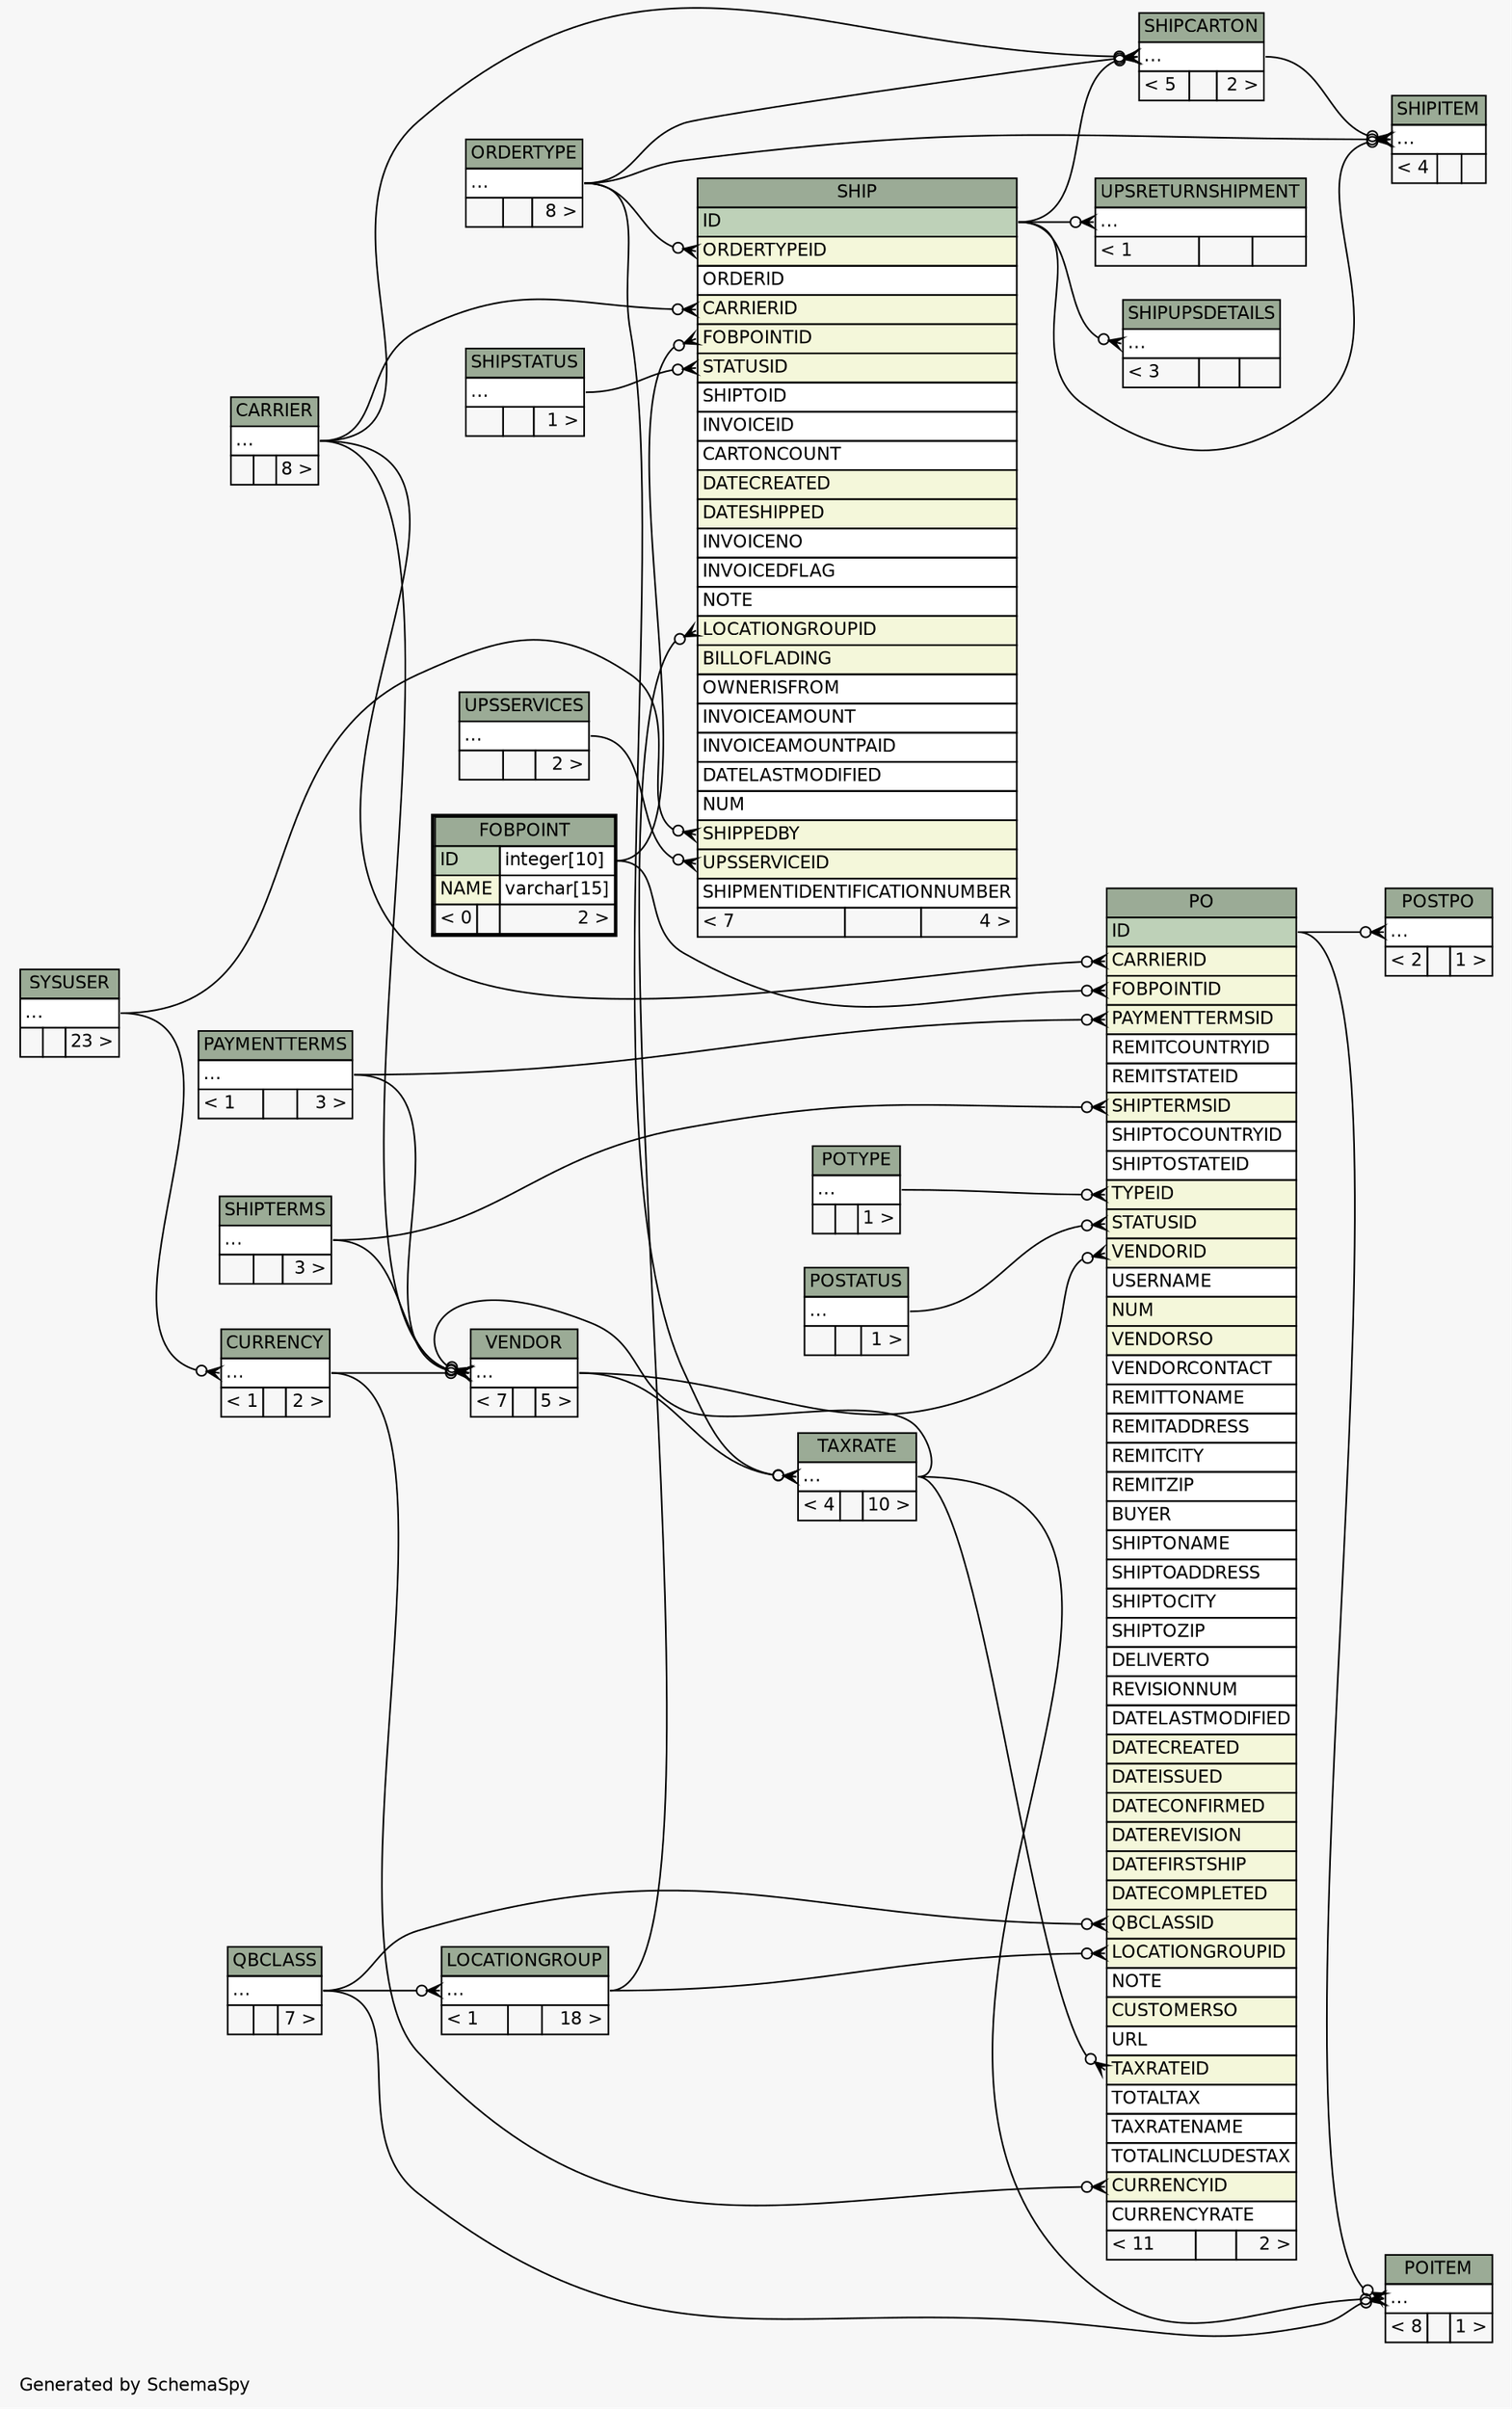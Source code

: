 // dot 2.26.3 on Linux 3.5.0-34-generic
// SchemaSpy rev 590
digraph "twoDegreesRelationshipsDiagram" {
  graph [
    rankdir="RL"
    bgcolor="#f7f7f7"
    label="\nGenerated by SchemaSpy"
    labeljust="l"
    nodesep="0.18"
    ranksep="0.46"
    fontname="Helvetica"
    fontsize="11"
  ];
  node [
    fontname="Helvetica"
    fontsize="11"
    shape="plaintext"
  ];
  edge [
    arrowsize="0.8"
  ];
  "CURRENCY":"elipses":w -> "SYSUSER":"elipses":e [arrowhead=none dir=back arrowtail=crowodot];
  "LOCATIONGROUP":"elipses":w -> "QBCLASS":"elipses":e [arrowhead=none dir=back arrowtail=crowodot];
  "PO":"CARRIERID":w -> "CARRIER":"elipses":e [arrowhead=none dir=back arrowtail=crowodot];
  "PO":"CURRENCYID":w -> "CURRENCY":"elipses":e [arrowhead=none dir=back arrowtail=crowodot];
  "PO":"FOBPOINTID":w -> "FOBPOINT":"ID.type":e [arrowhead=none dir=back arrowtail=crowodot];
  "PO":"LOCATIONGROUPID":w -> "LOCATIONGROUP":"elipses":e [arrowhead=none dir=back arrowtail=crowodot];
  "PO":"PAYMENTTERMSID":w -> "PAYMENTTERMS":"elipses":e [arrowhead=none dir=back arrowtail=crowodot];
  "PO":"QBCLASSID":w -> "QBCLASS":"elipses":e [arrowhead=none dir=back arrowtail=crowodot];
  "PO":"SHIPTERMSID":w -> "SHIPTERMS":"elipses":e [arrowhead=none dir=back arrowtail=crowodot];
  "PO":"STATUSID":w -> "POSTATUS":"elipses":e [arrowhead=none dir=back arrowtail=crowodot];
  "PO":"TAXRATEID":w -> "TAXRATE":"elipses":e [arrowhead=none dir=back arrowtail=crowodot];
  "PO":"TYPEID":w -> "POTYPE":"elipses":e [arrowhead=none dir=back arrowtail=crowodot];
  "PO":"VENDORID":w -> "VENDOR":"elipses":e [arrowhead=none dir=back arrowtail=crowodot];
  "POITEM":"elipses":w -> "PO":"ID":e [arrowhead=none dir=back arrowtail=crowodot];
  "POITEM":"elipses":w -> "QBCLASS":"elipses":e [arrowhead=none dir=back arrowtail=crowodot];
  "POITEM":"elipses":w -> "TAXRATE":"elipses":e [arrowhead=none dir=back arrowtail=crowodot];
  "POSTPO":"elipses":w -> "PO":"ID":e [arrowhead=none dir=back arrowtail=crowodot];
  "SHIP":"CARRIERID":w -> "CARRIER":"elipses":e [arrowhead=none dir=back arrowtail=crowodot];
  "SHIP":"FOBPOINTID":w -> "FOBPOINT":"ID.type":e [arrowhead=none dir=back arrowtail=crowodot];
  "SHIP":"LOCATIONGROUPID":w -> "LOCATIONGROUP":"elipses":e [arrowhead=none dir=back arrowtail=crowodot];
  "SHIP":"ORDERTYPEID":w -> "ORDERTYPE":"elipses":e [arrowhead=none dir=back arrowtail=crowodot];
  "SHIP":"SHIPPEDBY":w -> "SYSUSER":"elipses":e [arrowhead=none dir=back arrowtail=crowodot];
  "SHIP":"STATUSID":w -> "SHIPSTATUS":"elipses":e [arrowhead=none dir=back arrowtail=crowodot];
  "SHIP":"UPSSERVICEID":w -> "UPSSERVICES":"elipses":e [arrowhead=none dir=back arrowtail=crowodot];
  "SHIPCARTON":"elipses":w -> "CARRIER":"elipses":e [arrowhead=none dir=back arrowtail=crowodot];
  "SHIPCARTON":"elipses":w -> "ORDERTYPE":"elipses":e [arrowhead=none dir=back arrowtail=crowodot];
  "SHIPCARTON":"elipses":w -> "SHIP":"ID":e [arrowhead=none dir=back arrowtail=crowodot];
  "SHIPITEM":"elipses":w -> "ORDERTYPE":"elipses":e [arrowhead=none dir=back arrowtail=crowodot];
  "SHIPITEM":"elipses":w -> "SHIPCARTON":"elipses":e [arrowhead=none dir=back arrowtail=crowodot];
  "SHIPITEM":"elipses":w -> "SHIP":"ID":e [arrowhead=none dir=back arrowtail=crowodot];
  "SHIPUPSDETAILS":"elipses":w -> "SHIP":"ID":e [arrowhead=none dir=back arrowtail=crowodot];
  "TAXRATE":"elipses":w -> "ORDERTYPE":"elipses":e [arrowhead=none dir=back arrowtail=crowodot];
  "TAXRATE":"elipses":w -> "VENDOR":"elipses":e [arrowhead=none dir=back arrowtail=crowodot];
  "UPSRETURNSHIPMENT":"elipses":w -> "SHIP":"ID":e [arrowhead=none dir=back arrowtail=crowodot];
  "VENDOR":"elipses":w -> "CURRENCY":"elipses":e [arrowhead=none dir=back arrowtail=crowodot];
  "VENDOR":"elipses":w -> "CARRIER":"elipses":e [arrowhead=none dir=back arrowtail=crowodot];
  "VENDOR":"elipses":w -> "PAYMENTTERMS":"elipses":e [arrowhead=none dir=back arrowtail=crowodot];
  "VENDOR":"elipses":w -> "SHIPTERMS":"elipses":e [arrowhead=none dir=back arrowtail=crowodot];
  "VENDOR":"elipses":w -> "TAXRATE":"elipses":e [arrowhead=none dir=back arrowtail=crowodot];
  "CARRIER" [
    label=<
    <TABLE BORDER="0" CELLBORDER="1" CELLSPACING="0" BGCOLOR="#ffffff">
      <TR><TD COLSPAN="3" BGCOLOR="#9bab96" ALIGN="CENTER">CARRIER</TD></TR>
      <TR><TD PORT="elipses" COLSPAN="3" ALIGN="LEFT">...</TD></TR>
      <TR><TD ALIGN="LEFT" BGCOLOR="#f7f7f7">  </TD><TD ALIGN="RIGHT" BGCOLOR="#f7f7f7">  </TD><TD ALIGN="RIGHT" BGCOLOR="#f7f7f7">8 &gt;</TD></TR>
    </TABLE>>
    URL="CARRIER.html"
    tooltip="CARRIER"
  ];
  "CURRENCY" [
    label=<
    <TABLE BORDER="0" CELLBORDER="1" CELLSPACING="0" BGCOLOR="#ffffff">
      <TR><TD COLSPAN="3" BGCOLOR="#9bab96" ALIGN="CENTER">CURRENCY</TD></TR>
      <TR><TD PORT="elipses" COLSPAN="3" ALIGN="LEFT">...</TD></TR>
      <TR><TD ALIGN="LEFT" BGCOLOR="#f7f7f7">&lt; 1</TD><TD ALIGN="RIGHT" BGCOLOR="#f7f7f7">  </TD><TD ALIGN="RIGHT" BGCOLOR="#f7f7f7">2 &gt;</TD></TR>
    </TABLE>>
    URL="CURRENCY.html"
    tooltip="CURRENCY"
  ];
  "FOBPOINT" [
    label=<
    <TABLE BORDER="2" CELLBORDER="1" CELLSPACING="0" BGCOLOR="#ffffff">
      <TR><TD COLSPAN="3" BGCOLOR="#9bab96" ALIGN="CENTER">FOBPOINT</TD></TR>
      <TR><TD PORT="ID" COLSPAN="2" BGCOLOR="#bed1b8" ALIGN="LEFT">ID</TD><TD PORT="ID.type" ALIGN="LEFT">integer[10]</TD></TR>
      <TR><TD PORT="NAME" COLSPAN="2" BGCOLOR="#f4f7da" ALIGN="LEFT">NAME</TD><TD PORT="NAME.type" ALIGN="LEFT">varchar[15]</TD></TR>
      <TR><TD ALIGN="LEFT" BGCOLOR="#f7f7f7">&lt; 0</TD><TD ALIGN="RIGHT" BGCOLOR="#f7f7f7">  </TD><TD ALIGN="RIGHT" BGCOLOR="#f7f7f7">2 &gt;</TD></TR>
    </TABLE>>
    URL="FOBPOINT.html"
    tooltip="FOBPOINT"
  ];
  "LOCATIONGROUP" [
    label=<
    <TABLE BORDER="0" CELLBORDER="1" CELLSPACING="0" BGCOLOR="#ffffff">
      <TR><TD COLSPAN="3" BGCOLOR="#9bab96" ALIGN="CENTER">LOCATIONGROUP</TD></TR>
      <TR><TD PORT="elipses" COLSPAN="3" ALIGN="LEFT">...</TD></TR>
      <TR><TD ALIGN="LEFT" BGCOLOR="#f7f7f7">&lt; 1</TD><TD ALIGN="RIGHT" BGCOLOR="#f7f7f7">  </TD><TD ALIGN="RIGHT" BGCOLOR="#f7f7f7">18 &gt;</TD></TR>
    </TABLE>>
    URL="LOCATIONGROUP.html"
    tooltip="LOCATIONGROUP"
  ];
  "ORDERTYPE" [
    label=<
    <TABLE BORDER="0" CELLBORDER="1" CELLSPACING="0" BGCOLOR="#ffffff">
      <TR><TD COLSPAN="3" BGCOLOR="#9bab96" ALIGN="CENTER">ORDERTYPE</TD></TR>
      <TR><TD PORT="elipses" COLSPAN="3" ALIGN="LEFT">...</TD></TR>
      <TR><TD ALIGN="LEFT" BGCOLOR="#f7f7f7">  </TD><TD ALIGN="RIGHT" BGCOLOR="#f7f7f7">  </TD><TD ALIGN="RIGHT" BGCOLOR="#f7f7f7">8 &gt;</TD></TR>
    </TABLE>>
    URL="ORDERTYPE.html"
    tooltip="ORDERTYPE"
  ];
  "PAYMENTTERMS" [
    label=<
    <TABLE BORDER="0" CELLBORDER="1" CELLSPACING="0" BGCOLOR="#ffffff">
      <TR><TD COLSPAN="3" BGCOLOR="#9bab96" ALIGN="CENTER">PAYMENTTERMS</TD></TR>
      <TR><TD PORT="elipses" COLSPAN="3" ALIGN="LEFT">...</TD></TR>
      <TR><TD ALIGN="LEFT" BGCOLOR="#f7f7f7">&lt; 1</TD><TD ALIGN="RIGHT" BGCOLOR="#f7f7f7">  </TD><TD ALIGN="RIGHT" BGCOLOR="#f7f7f7">3 &gt;</TD></TR>
    </TABLE>>
    URL="PAYMENTTERMS.html"
    tooltip="PAYMENTTERMS"
  ];
  "PO" [
    label=<
    <TABLE BORDER="0" CELLBORDER="1" CELLSPACING="0" BGCOLOR="#ffffff">
      <TR><TD COLSPAN="3" BGCOLOR="#9bab96" ALIGN="CENTER">PO</TD></TR>
      <TR><TD PORT="ID" COLSPAN="3" BGCOLOR="#bed1b8" ALIGN="LEFT">ID</TD></TR>
      <TR><TD PORT="CARRIERID" COLSPAN="3" BGCOLOR="#f4f7da" ALIGN="LEFT">CARRIERID</TD></TR>
      <TR><TD PORT="FOBPOINTID" COLSPAN="3" BGCOLOR="#f4f7da" ALIGN="LEFT">FOBPOINTID</TD></TR>
      <TR><TD PORT="PAYMENTTERMSID" COLSPAN="3" BGCOLOR="#f4f7da" ALIGN="LEFT">PAYMENTTERMSID</TD></TR>
      <TR><TD PORT="REMITCOUNTRYID" COLSPAN="3" ALIGN="LEFT">REMITCOUNTRYID</TD></TR>
      <TR><TD PORT="REMITSTATEID" COLSPAN="3" ALIGN="LEFT">REMITSTATEID</TD></TR>
      <TR><TD PORT="SHIPTERMSID" COLSPAN="3" BGCOLOR="#f4f7da" ALIGN="LEFT">SHIPTERMSID</TD></TR>
      <TR><TD PORT="SHIPTOCOUNTRYID" COLSPAN="3" ALIGN="LEFT">SHIPTOCOUNTRYID</TD></TR>
      <TR><TD PORT="SHIPTOSTATEID" COLSPAN="3" ALIGN="LEFT">SHIPTOSTATEID</TD></TR>
      <TR><TD PORT="TYPEID" COLSPAN="3" BGCOLOR="#f4f7da" ALIGN="LEFT">TYPEID</TD></TR>
      <TR><TD PORT="STATUSID" COLSPAN="3" BGCOLOR="#f4f7da" ALIGN="LEFT">STATUSID</TD></TR>
      <TR><TD PORT="VENDORID" COLSPAN="3" BGCOLOR="#f4f7da" ALIGN="LEFT">VENDORID</TD></TR>
      <TR><TD PORT="USERNAME" COLSPAN="3" ALIGN="LEFT">USERNAME</TD></TR>
      <TR><TD PORT="NUM" COLSPAN="3" BGCOLOR="#f4f7da" ALIGN="LEFT">NUM</TD></TR>
      <TR><TD PORT="VENDORSO" COLSPAN="3" BGCOLOR="#f4f7da" ALIGN="LEFT">VENDORSO</TD></TR>
      <TR><TD PORT="VENDORCONTACT" COLSPAN="3" ALIGN="LEFT">VENDORCONTACT</TD></TR>
      <TR><TD PORT="REMITTONAME" COLSPAN="3" ALIGN="LEFT">REMITTONAME</TD></TR>
      <TR><TD PORT="REMITADDRESS" COLSPAN="3" ALIGN="LEFT">REMITADDRESS</TD></TR>
      <TR><TD PORT="REMITCITY" COLSPAN="3" ALIGN="LEFT">REMITCITY</TD></TR>
      <TR><TD PORT="REMITZIP" COLSPAN="3" ALIGN="LEFT">REMITZIP</TD></TR>
      <TR><TD PORT="BUYER" COLSPAN="3" ALIGN="LEFT">BUYER</TD></TR>
      <TR><TD PORT="SHIPTONAME" COLSPAN="3" ALIGN="LEFT">SHIPTONAME</TD></TR>
      <TR><TD PORT="SHIPTOADDRESS" COLSPAN="3" ALIGN="LEFT">SHIPTOADDRESS</TD></TR>
      <TR><TD PORT="SHIPTOCITY" COLSPAN="3" ALIGN="LEFT">SHIPTOCITY</TD></TR>
      <TR><TD PORT="SHIPTOZIP" COLSPAN="3" ALIGN="LEFT">SHIPTOZIP</TD></TR>
      <TR><TD PORT="DELIVERTO" COLSPAN="3" ALIGN="LEFT">DELIVERTO</TD></TR>
      <TR><TD PORT="REVISIONNUM" COLSPAN="3" ALIGN="LEFT">REVISIONNUM</TD></TR>
      <TR><TD PORT="DATELASTMODIFIED" COLSPAN="3" ALIGN="LEFT">DATELASTMODIFIED</TD></TR>
      <TR><TD PORT="DATECREATED" COLSPAN="3" BGCOLOR="#f4f7da" ALIGN="LEFT">DATECREATED</TD></TR>
      <TR><TD PORT="DATEISSUED" COLSPAN="3" BGCOLOR="#f4f7da" ALIGN="LEFT">DATEISSUED</TD></TR>
      <TR><TD PORT="DATECONFIRMED" COLSPAN="3" BGCOLOR="#f4f7da" ALIGN="LEFT">DATECONFIRMED</TD></TR>
      <TR><TD PORT="DATEREVISION" COLSPAN="3" BGCOLOR="#f4f7da" ALIGN="LEFT">DATEREVISION</TD></TR>
      <TR><TD PORT="DATEFIRSTSHIP" COLSPAN="3" BGCOLOR="#f4f7da" ALIGN="LEFT">DATEFIRSTSHIP</TD></TR>
      <TR><TD PORT="DATECOMPLETED" COLSPAN="3" BGCOLOR="#f4f7da" ALIGN="LEFT">DATECOMPLETED</TD></TR>
      <TR><TD PORT="QBCLASSID" COLSPAN="3" BGCOLOR="#f4f7da" ALIGN="LEFT">QBCLASSID</TD></TR>
      <TR><TD PORT="LOCATIONGROUPID" COLSPAN="3" BGCOLOR="#f4f7da" ALIGN="LEFT">LOCATIONGROUPID</TD></TR>
      <TR><TD PORT="NOTE" COLSPAN="3" ALIGN="LEFT">NOTE</TD></TR>
      <TR><TD PORT="CUSTOMERSO" COLSPAN="3" BGCOLOR="#f4f7da" ALIGN="LEFT">CUSTOMERSO</TD></TR>
      <TR><TD PORT="URL" COLSPAN="3" ALIGN="LEFT">URL</TD></TR>
      <TR><TD PORT="TAXRATEID" COLSPAN="3" BGCOLOR="#f4f7da" ALIGN="LEFT">TAXRATEID</TD></TR>
      <TR><TD PORT="TOTALTAX" COLSPAN="3" ALIGN="LEFT">TOTALTAX</TD></TR>
      <TR><TD PORT="TAXRATENAME" COLSPAN="3" ALIGN="LEFT">TAXRATENAME</TD></TR>
      <TR><TD PORT="TOTALINCLUDESTAX" COLSPAN="3" ALIGN="LEFT">TOTALINCLUDESTAX</TD></TR>
      <TR><TD PORT="CURRENCYID" COLSPAN="3" BGCOLOR="#f4f7da" ALIGN="LEFT">CURRENCYID</TD></TR>
      <TR><TD PORT="CURRENCYRATE" COLSPAN="3" ALIGN="LEFT">CURRENCYRATE</TD></TR>
      <TR><TD ALIGN="LEFT" BGCOLOR="#f7f7f7">&lt; 11</TD><TD ALIGN="RIGHT" BGCOLOR="#f7f7f7">  </TD><TD ALIGN="RIGHT" BGCOLOR="#f7f7f7">2 &gt;</TD></TR>
    </TABLE>>
    URL="PO.html"
    tooltip="PO"
  ];
  "POITEM" [
    label=<
    <TABLE BORDER="0" CELLBORDER="1" CELLSPACING="0" BGCOLOR="#ffffff">
      <TR><TD COLSPAN="3" BGCOLOR="#9bab96" ALIGN="CENTER">POITEM</TD></TR>
      <TR><TD PORT="elipses" COLSPAN="3" ALIGN="LEFT">...</TD></TR>
      <TR><TD ALIGN="LEFT" BGCOLOR="#f7f7f7">&lt; 8</TD><TD ALIGN="RIGHT" BGCOLOR="#f7f7f7">  </TD><TD ALIGN="RIGHT" BGCOLOR="#f7f7f7">1 &gt;</TD></TR>
    </TABLE>>
    URL="POITEM.html"
    tooltip="POITEM"
  ];
  "POSTATUS" [
    label=<
    <TABLE BORDER="0" CELLBORDER="1" CELLSPACING="0" BGCOLOR="#ffffff">
      <TR><TD COLSPAN="3" BGCOLOR="#9bab96" ALIGN="CENTER">POSTATUS</TD></TR>
      <TR><TD PORT="elipses" COLSPAN="3" ALIGN="LEFT">...</TD></TR>
      <TR><TD ALIGN="LEFT" BGCOLOR="#f7f7f7">  </TD><TD ALIGN="RIGHT" BGCOLOR="#f7f7f7">  </TD><TD ALIGN="RIGHT" BGCOLOR="#f7f7f7">1 &gt;</TD></TR>
    </TABLE>>
    URL="POSTATUS.html"
    tooltip="POSTATUS"
  ];
  "POSTPO" [
    label=<
    <TABLE BORDER="0" CELLBORDER="1" CELLSPACING="0" BGCOLOR="#ffffff">
      <TR><TD COLSPAN="3" BGCOLOR="#9bab96" ALIGN="CENTER">POSTPO</TD></TR>
      <TR><TD PORT="elipses" COLSPAN="3" ALIGN="LEFT">...</TD></TR>
      <TR><TD ALIGN="LEFT" BGCOLOR="#f7f7f7">&lt; 2</TD><TD ALIGN="RIGHT" BGCOLOR="#f7f7f7">  </TD><TD ALIGN="RIGHT" BGCOLOR="#f7f7f7">1 &gt;</TD></TR>
    </TABLE>>
    URL="POSTPO.html"
    tooltip="POSTPO"
  ];
  "POTYPE" [
    label=<
    <TABLE BORDER="0" CELLBORDER="1" CELLSPACING="0" BGCOLOR="#ffffff">
      <TR><TD COLSPAN="3" BGCOLOR="#9bab96" ALIGN="CENTER">POTYPE</TD></TR>
      <TR><TD PORT="elipses" COLSPAN="3" ALIGN="LEFT">...</TD></TR>
      <TR><TD ALIGN="LEFT" BGCOLOR="#f7f7f7">  </TD><TD ALIGN="RIGHT" BGCOLOR="#f7f7f7">  </TD><TD ALIGN="RIGHT" BGCOLOR="#f7f7f7">1 &gt;</TD></TR>
    </TABLE>>
    URL="POTYPE.html"
    tooltip="POTYPE"
  ];
  "QBCLASS" [
    label=<
    <TABLE BORDER="0" CELLBORDER="1" CELLSPACING="0" BGCOLOR="#ffffff">
      <TR><TD COLSPAN="3" BGCOLOR="#9bab96" ALIGN="CENTER">QBCLASS</TD></TR>
      <TR><TD PORT="elipses" COLSPAN="3" ALIGN="LEFT">...</TD></TR>
      <TR><TD ALIGN="LEFT" BGCOLOR="#f7f7f7">  </TD><TD ALIGN="RIGHT" BGCOLOR="#f7f7f7">  </TD><TD ALIGN="RIGHT" BGCOLOR="#f7f7f7">7 &gt;</TD></TR>
    </TABLE>>
    URL="QBCLASS.html"
    tooltip="QBCLASS"
  ];
  "SHIP" [
    label=<
    <TABLE BORDER="0" CELLBORDER="1" CELLSPACING="0" BGCOLOR="#ffffff">
      <TR><TD COLSPAN="3" BGCOLOR="#9bab96" ALIGN="CENTER">SHIP</TD></TR>
      <TR><TD PORT="ID" COLSPAN="3" BGCOLOR="#bed1b8" ALIGN="LEFT">ID</TD></TR>
      <TR><TD PORT="ORDERTYPEID" COLSPAN="3" BGCOLOR="#f4f7da" ALIGN="LEFT">ORDERTYPEID</TD></TR>
      <TR><TD PORT="ORDERID" COLSPAN="3" ALIGN="LEFT">ORDERID</TD></TR>
      <TR><TD PORT="CARRIERID" COLSPAN="3" BGCOLOR="#f4f7da" ALIGN="LEFT">CARRIERID</TD></TR>
      <TR><TD PORT="FOBPOINTID" COLSPAN="3" BGCOLOR="#f4f7da" ALIGN="LEFT">FOBPOINTID</TD></TR>
      <TR><TD PORT="STATUSID" COLSPAN="3" BGCOLOR="#f4f7da" ALIGN="LEFT">STATUSID</TD></TR>
      <TR><TD PORT="SHIPTOID" COLSPAN="3" ALIGN="LEFT">SHIPTOID</TD></TR>
      <TR><TD PORT="INVOICEID" COLSPAN="3" ALIGN="LEFT">INVOICEID</TD></TR>
      <TR><TD PORT="CARTONCOUNT" COLSPAN="3" ALIGN="LEFT">CARTONCOUNT</TD></TR>
      <TR><TD PORT="DATECREATED" COLSPAN="3" BGCOLOR="#f4f7da" ALIGN="LEFT">DATECREATED</TD></TR>
      <TR><TD PORT="DATESHIPPED" COLSPAN="3" BGCOLOR="#f4f7da" ALIGN="LEFT">DATESHIPPED</TD></TR>
      <TR><TD PORT="INVOICENO" COLSPAN="3" ALIGN="LEFT">INVOICENO</TD></TR>
      <TR><TD PORT="INVOICEDFLAG" COLSPAN="3" ALIGN="LEFT">INVOICEDFLAG</TD></TR>
      <TR><TD PORT="NOTE" COLSPAN="3" ALIGN="LEFT">NOTE</TD></TR>
      <TR><TD PORT="LOCATIONGROUPID" COLSPAN="3" BGCOLOR="#f4f7da" ALIGN="LEFT">LOCATIONGROUPID</TD></TR>
      <TR><TD PORT="BILLOFLADING" COLSPAN="3" BGCOLOR="#f4f7da" ALIGN="LEFT">BILLOFLADING</TD></TR>
      <TR><TD PORT="OWNERISFROM" COLSPAN="3" ALIGN="LEFT">OWNERISFROM</TD></TR>
      <TR><TD PORT="INVOICEAMOUNT" COLSPAN="3" ALIGN="LEFT">INVOICEAMOUNT</TD></TR>
      <TR><TD PORT="INVOICEAMOUNTPAID" COLSPAN="3" ALIGN="LEFT">INVOICEAMOUNTPAID</TD></TR>
      <TR><TD PORT="DATELASTMODIFIED" COLSPAN="3" ALIGN="LEFT">DATELASTMODIFIED</TD></TR>
      <TR><TD PORT="NUM" COLSPAN="3" ALIGN="LEFT">NUM</TD></TR>
      <TR><TD PORT="SHIPPEDBY" COLSPAN="3" BGCOLOR="#f4f7da" ALIGN="LEFT">SHIPPEDBY</TD></TR>
      <TR><TD PORT="UPSSERVICEID" COLSPAN="3" BGCOLOR="#f4f7da" ALIGN="LEFT">UPSSERVICEID</TD></TR>
      <TR><TD PORT="SHIPMENTIDENTIFICATIONNUMBER" COLSPAN="3" ALIGN="LEFT">SHIPMENTIDENTIFICATIONNUMBER</TD></TR>
      <TR><TD ALIGN="LEFT" BGCOLOR="#f7f7f7">&lt; 7</TD><TD ALIGN="RIGHT" BGCOLOR="#f7f7f7">  </TD><TD ALIGN="RIGHT" BGCOLOR="#f7f7f7">4 &gt;</TD></TR>
    </TABLE>>
    URL="SHIP.html"
    tooltip="SHIP"
  ];
  "SHIPCARTON" [
    label=<
    <TABLE BORDER="0" CELLBORDER="1" CELLSPACING="0" BGCOLOR="#ffffff">
      <TR><TD COLSPAN="3" BGCOLOR="#9bab96" ALIGN="CENTER">SHIPCARTON</TD></TR>
      <TR><TD PORT="elipses" COLSPAN="3" ALIGN="LEFT">...</TD></TR>
      <TR><TD ALIGN="LEFT" BGCOLOR="#f7f7f7">&lt; 5</TD><TD ALIGN="RIGHT" BGCOLOR="#f7f7f7">  </TD><TD ALIGN="RIGHT" BGCOLOR="#f7f7f7">2 &gt;</TD></TR>
    </TABLE>>
    URL="SHIPCARTON.html"
    tooltip="SHIPCARTON"
  ];
  "SHIPITEM" [
    label=<
    <TABLE BORDER="0" CELLBORDER="1" CELLSPACING="0" BGCOLOR="#ffffff">
      <TR><TD COLSPAN="3" BGCOLOR="#9bab96" ALIGN="CENTER">SHIPITEM</TD></TR>
      <TR><TD PORT="elipses" COLSPAN="3" ALIGN="LEFT">...</TD></TR>
      <TR><TD ALIGN="LEFT" BGCOLOR="#f7f7f7">&lt; 4</TD><TD ALIGN="RIGHT" BGCOLOR="#f7f7f7">  </TD><TD ALIGN="RIGHT" BGCOLOR="#f7f7f7">  </TD></TR>
    </TABLE>>
    URL="SHIPITEM.html"
    tooltip="SHIPITEM"
  ];
  "SHIPSTATUS" [
    label=<
    <TABLE BORDER="0" CELLBORDER="1" CELLSPACING="0" BGCOLOR="#ffffff">
      <TR><TD COLSPAN="3" BGCOLOR="#9bab96" ALIGN="CENTER">SHIPSTATUS</TD></TR>
      <TR><TD PORT="elipses" COLSPAN="3" ALIGN="LEFT">...</TD></TR>
      <TR><TD ALIGN="LEFT" BGCOLOR="#f7f7f7">  </TD><TD ALIGN="RIGHT" BGCOLOR="#f7f7f7">  </TD><TD ALIGN="RIGHT" BGCOLOR="#f7f7f7">1 &gt;</TD></TR>
    </TABLE>>
    URL="SHIPSTATUS.html"
    tooltip="SHIPSTATUS"
  ];
  "SHIPTERMS" [
    label=<
    <TABLE BORDER="0" CELLBORDER="1" CELLSPACING="0" BGCOLOR="#ffffff">
      <TR><TD COLSPAN="3" BGCOLOR="#9bab96" ALIGN="CENTER">SHIPTERMS</TD></TR>
      <TR><TD PORT="elipses" COLSPAN="3" ALIGN="LEFT">...</TD></TR>
      <TR><TD ALIGN="LEFT" BGCOLOR="#f7f7f7">  </TD><TD ALIGN="RIGHT" BGCOLOR="#f7f7f7">  </TD><TD ALIGN="RIGHT" BGCOLOR="#f7f7f7">3 &gt;</TD></TR>
    </TABLE>>
    URL="SHIPTERMS.html"
    tooltip="SHIPTERMS"
  ];
  "SHIPUPSDETAILS" [
    label=<
    <TABLE BORDER="0" CELLBORDER="1" CELLSPACING="0" BGCOLOR="#ffffff">
      <TR><TD COLSPAN="3" BGCOLOR="#9bab96" ALIGN="CENTER">SHIPUPSDETAILS</TD></TR>
      <TR><TD PORT="elipses" COLSPAN="3" ALIGN="LEFT">...</TD></TR>
      <TR><TD ALIGN="LEFT" BGCOLOR="#f7f7f7">&lt; 3</TD><TD ALIGN="RIGHT" BGCOLOR="#f7f7f7">  </TD><TD ALIGN="RIGHT" BGCOLOR="#f7f7f7">  </TD></TR>
    </TABLE>>
    URL="SHIPUPSDETAILS.html"
    tooltip="SHIPUPSDETAILS"
  ];
  "SYSUSER" [
    label=<
    <TABLE BORDER="0" CELLBORDER="1" CELLSPACING="0" BGCOLOR="#ffffff">
      <TR><TD COLSPAN="3" BGCOLOR="#9bab96" ALIGN="CENTER">SYSUSER</TD></TR>
      <TR><TD PORT="elipses" COLSPAN="3" ALIGN="LEFT">...</TD></TR>
      <TR><TD ALIGN="LEFT" BGCOLOR="#f7f7f7">  </TD><TD ALIGN="RIGHT" BGCOLOR="#f7f7f7">  </TD><TD ALIGN="RIGHT" BGCOLOR="#f7f7f7">23 &gt;</TD></TR>
    </TABLE>>
    URL="SYSUSER.html"
    tooltip="SYSUSER"
  ];
  "TAXRATE" [
    label=<
    <TABLE BORDER="0" CELLBORDER="1" CELLSPACING="0" BGCOLOR="#ffffff">
      <TR><TD COLSPAN="3" BGCOLOR="#9bab96" ALIGN="CENTER">TAXRATE</TD></TR>
      <TR><TD PORT="elipses" COLSPAN="3" ALIGN="LEFT">...</TD></TR>
      <TR><TD ALIGN="LEFT" BGCOLOR="#f7f7f7">&lt; 4</TD><TD ALIGN="RIGHT" BGCOLOR="#f7f7f7">  </TD><TD ALIGN="RIGHT" BGCOLOR="#f7f7f7">10 &gt;</TD></TR>
    </TABLE>>
    URL="TAXRATE.html"
    tooltip="TAXRATE"
  ];
  "UPSRETURNSHIPMENT" [
    label=<
    <TABLE BORDER="0" CELLBORDER="1" CELLSPACING="0" BGCOLOR="#ffffff">
      <TR><TD COLSPAN="3" BGCOLOR="#9bab96" ALIGN="CENTER">UPSRETURNSHIPMENT</TD></TR>
      <TR><TD PORT="elipses" COLSPAN="3" ALIGN="LEFT">...</TD></TR>
      <TR><TD ALIGN="LEFT" BGCOLOR="#f7f7f7">&lt; 1</TD><TD ALIGN="RIGHT" BGCOLOR="#f7f7f7">  </TD><TD ALIGN="RIGHT" BGCOLOR="#f7f7f7">  </TD></TR>
    </TABLE>>
    URL="UPSRETURNSHIPMENT.html"
    tooltip="UPSRETURNSHIPMENT"
  ];
  "UPSSERVICES" [
    label=<
    <TABLE BORDER="0" CELLBORDER="1" CELLSPACING="0" BGCOLOR="#ffffff">
      <TR><TD COLSPAN="3" BGCOLOR="#9bab96" ALIGN="CENTER">UPSSERVICES</TD></TR>
      <TR><TD PORT="elipses" COLSPAN="3" ALIGN="LEFT">...</TD></TR>
      <TR><TD ALIGN="LEFT" BGCOLOR="#f7f7f7">  </TD><TD ALIGN="RIGHT" BGCOLOR="#f7f7f7">  </TD><TD ALIGN="RIGHT" BGCOLOR="#f7f7f7">2 &gt;</TD></TR>
    </TABLE>>
    URL="UPSSERVICES.html"
    tooltip="UPSSERVICES"
  ];
  "VENDOR" [
    label=<
    <TABLE BORDER="0" CELLBORDER="1" CELLSPACING="0" BGCOLOR="#ffffff">
      <TR><TD COLSPAN="3" BGCOLOR="#9bab96" ALIGN="CENTER">VENDOR</TD></TR>
      <TR><TD PORT="elipses" COLSPAN="3" ALIGN="LEFT">...</TD></TR>
      <TR><TD ALIGN="LEFT" BGCOLOR="#f7f7f7">&lt; 7</TD><TD ALIGN="RIGHT" BGCOLOR="#f7f7f7">  </TD><TD ALIGN="RIGHT" BGCOLOR="#f7f7f7">5 &gt;</TD></TR>
    </TABLE>>
    URL="VENDOR.html"
    tooltip="VENDOR"
  ];
}
